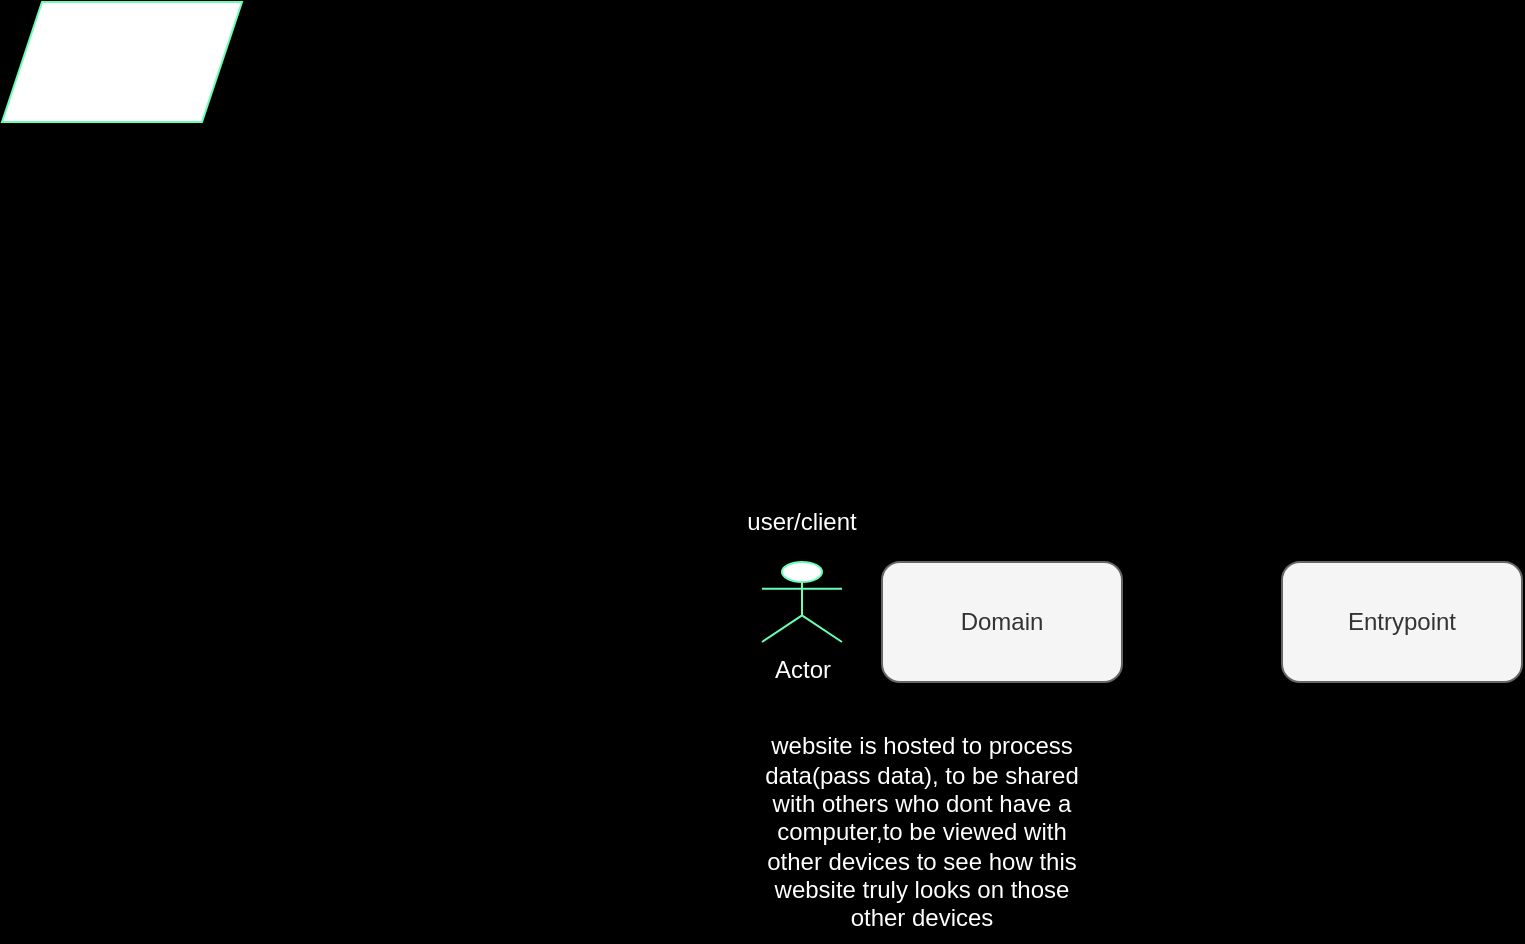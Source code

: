<mxfile>
    <diagram id="qeEMSBInVk1-URVU9mW2" name="Page-1">
        <mxGraphModel dx="1101" dy="623" grid="1" gridSize="10" guides="1" tooltips="1" connect="1" arrows="1" fold="1" page="1" pageScale="1" pageWidth="850" pageHeight="1100" background="#000000" math="0" shadow="0">
            <root>
                <mxCell id="0"/>
                <mxCell id="1" parent="0"/>
                <mxCell id="57" value="Actor" style="shape=umlActor;verticalLabelPosition=bottom;verticalAlign=top;html=1;outlineConnect=0;strokeColor=#66FFB3;fontColor=#FFFFFF;" vertex="1" parent="1">
                    <mxGeometry y="520" width="40" height="40" as="geometry"/>
                </mxCell>
                <mxCell id="66" style="edgeStyle=none;html=1;fontColor=#FFFFFF;" edge="1" parent="1" source="60">
                    <mxGeometry relative="1" as="geometry">
                        <mxPoint y="490" as="targetPoint"/>
                    </mxGeometry>
                </mxCell>
                <mxCell id="67" style="edgeStyle=none;html=1;exitX=0.5;exitY=0;exitDx=0;exitDy=0;fontColor=#FFFFFF;" edge="1" parent="1" source="60">
                    <mxGeometry relative="1" as="geometry">
                        <mxPoint x="20.043" y="480.087" as="targetPoint"/>
                    </mxGeometry>
                </mxCell>
                <mxCell id="60" value="user/client" style="text;html=1;strokeColor=none;fillColor=none;align=center;verticalAlign=middle;whiteSpace=wrap;rounded=0;fontColor=#FFFFFF;" vertex="1" parent="1">
                    <mxGeometry y="480" width="40" height="40" as="geometry"/>
                </mxCell>
                <mxCell id="62" value="" style="edgeStyle=none;html=1;fontColor=#FFFFFF;" edge="1" parent="1" source="61" target="60">
                    <mxGeometry relative="1" as="geometry"/>
                </mxCell>
                <mxCell id="69" value="" style="edgeStyle=none;html=1;fontColor=#FFFFFF;" edge="1" parent="1" source="61" target="68">
                    <mxGeometry relative="1" as="geometry"/>
                </mxCell>
                <mxCell id="61" value="Domain" style="rounded=1;whiteSpace=wrap;html=1;strokeColor=#666666;fontColor=#333333;fillColor=#f5f5f5;" vertex="1" parent="1">
                    <mxGeometry x="60" y="520" width="120" height="60" as="geometry"/>
                </mxCell>
                <mxCell id="65" value="" style="curved=1;endArrow=classic;html=1;exitX=0.5;exitY=0;exitDx=0;exitDy=0;fontColor=#FFFFFF;" edge="1" parent="1" source="60" target="57">
                    <mxGeometry width="50" height="50" relative="1" as="geometry">
                        <mxPoint x="-10" y="420" as="sourcePoint"/>
                        <mxPoint x="-10" y="540" as="targetPoint"/>
                        <Array as="points">
                            <mxPoint x="40" y="500"/>
                            <mxPoint x="-90" y="490"/>
                            <mxPoint x="-80" y="470"/>
                            <mxPoint x="-10" y="450"/>
                            <mxPoint x="-40" y="510"/>
                        </Array>
                    </mxGeometry>
                </mxCell>
                <mxCell id="68" value="Entrypoint" style="rounded=1;whiteSpace=wrap;html=1;strokeColor=#666666;fontColor=#333333;fillColor=#f5f5f5;" vertex="1" parent="1">
                    <mxGeometry x="260" y="520" width="120" height="60" as="geometry"/>
                </mxCell>
                <mxCell id="70" value="website is hosted to process data(pass data), to be shared with others who dont have a computer,to be viewed with other devices to see how this website truly looks on those other devices" style="text;html=1;strokeColor=none;fillColor=none;align=center;verticalAlign=middle;whiteSpace=wrap;rounded=0;fontColor=#FFFFFF;" vertex="1" parent="1">
                    <mxGeometry y="600" width="160" height="110" as="geometry"/>
                </mxCell>
                <mxCell id="71" value="" style="shape=parallelogram;perimeter=parallelogramPerimeter;whiteSpace=wrap;html=1;fixedSize=1;strokeColor=#66FFB3;fontColor=#FFFFFF;" vertex="1" parent="1">
                    <mxGeometry x="-380" y="240" width="120" height="60" as="geometry"/>
                </mxCell>
            </root>
        </mxGraphModel>
    </diagram>
</mxfile>